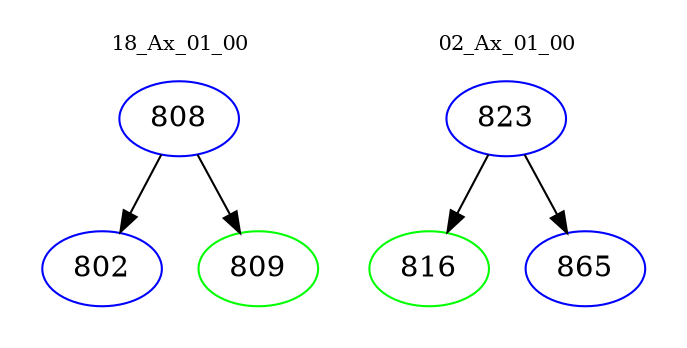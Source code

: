 digraph{
subgraph cluster_0 {
color = white
label = "18_Ax_01_00";
fontsize=10;
T0_808 [label="808", color="blue"]
T0_808 -> T0_802 [color="black"]
T0_802 [label="802", color="blue"]
T0_808 -> T0_809 [color="black"]
T0_809 [label="809", color="green"]
}
subgraph cluster_1 {
color = white
label = "02_Ax_01_00";
fontsize=10;
T1_823 [label="823", color="blue"]
T1_823 -> T1_816 [color="black"]
T1_816 [label="816", color="green"]
T1_823 -> T1_865 [color="black"]
T1_865 [label="865", color="blue"]
}
}
